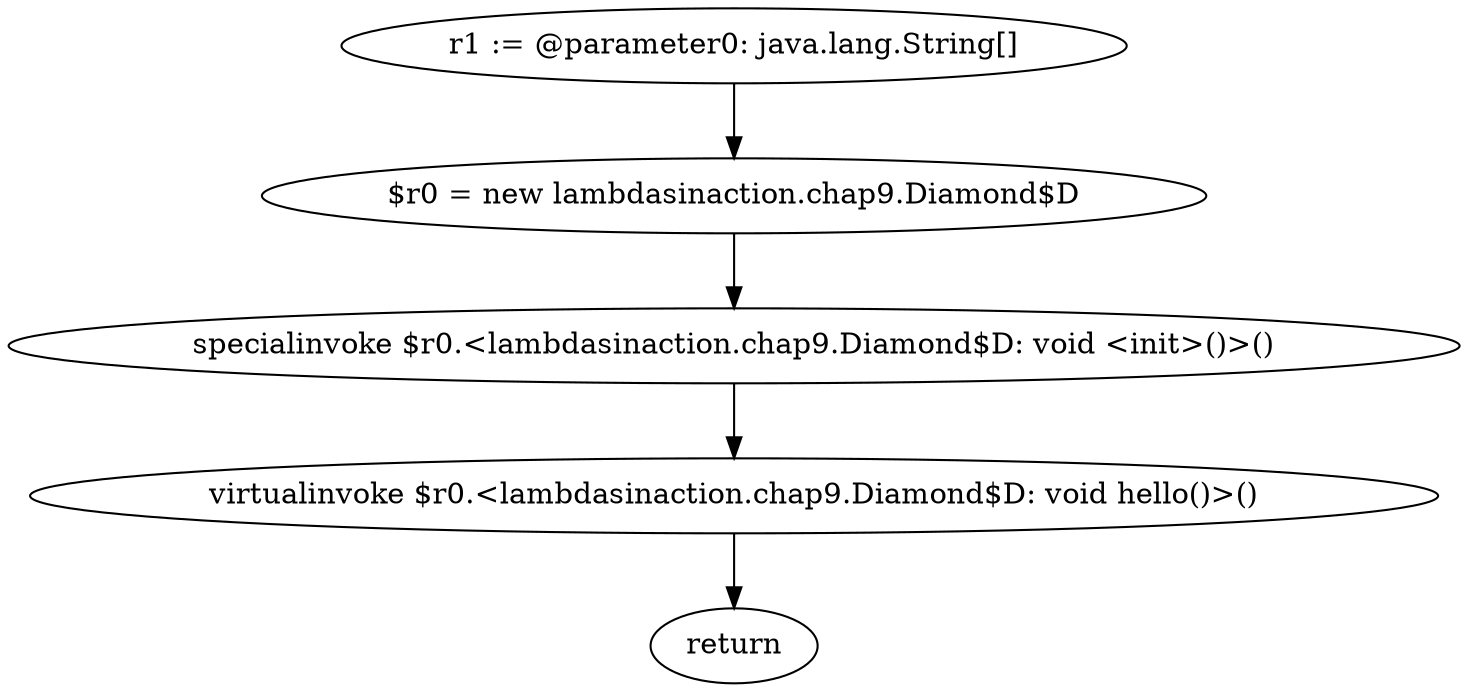 digraph "unitGraph" {
    "r1 := @parameter0: java.lang.String[]"
    "$r0 = new lambdasinaction.chap9.Diamond$D"
    "specialinvoke $r0.<lambdasinaction.chap9.Diamond$D: void <init>()>()"
    "virtualinvoke $r0.<lambdasinaction.chap9.Diamond$D: void hello()>()"
    "return"
    "r1 := @parameter0: java.lang.String[]"->"$r0 = new lambdasinaction.chap9.Diamond$D";
    "$r0 = new lambdasinaction.chap9.Diamond$D"->"specialinvoke $r0.<lambdasinaction.chap9.Diamond$D: void <init>()>()";
    "specialinvoke $r0.<lambdasinaction.chap9.Diamond$D: void <init>()>()"->"virtualinvoke $r0.<lambdasinaction.chap9.Diamond$D: void hello()>()";
    "virtualinvoke $r0.<lambdasinaction.chap9.Diamond$D: void hello()>()"->"return";
}
